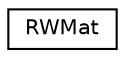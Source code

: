 digraph "Graphical Class Hierarchy"
{
 // LATEX_PDF_SIZE
  edge [fontname="Helvetica",fontsize="10",labelfontname="Helvetica",labelfontsize="10"];
  node [fontname="Helvetica",fontsize="10",shape=record];
  rankdir="LR";
  Node0 [label="RWMat",height=0.2,width=0.4,color="black", fillcolor="white", style="filled",URL="$class_r_w_mat.html",tooltip=" "];
}
